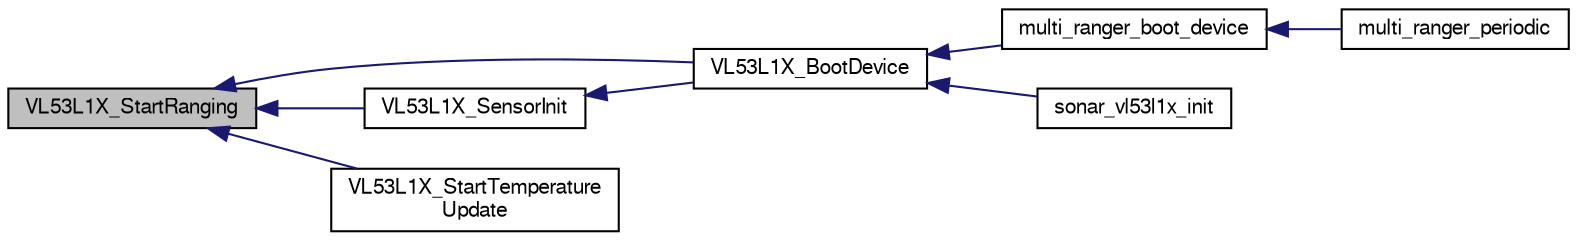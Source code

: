 digraph "VL53L1X_StartRanging"
{
  edge [fontname="FreeSans",fontsize="10",labelfontname="FreeSans",labelfontsize="10"];
  node [fontname="FreeSans",fontsize="10",shape=record];
  rankdir="LR";
  Node1 [label="VL53L1X_StartRanging",height=0.2,width=0.4,color="black", fillcolor="grey75", style="filled", fontcolor="black"];
  Node1 -> Node2 [dir="back",color="midnightblue",fontsize="10",style="solid",fontname="FreeSans"];
  Node2 [label="VL53L1X_BootDevice",height=0.2,width=0.4,color="black", fillcolor="white", style="filled",URL="$vl53l1x__api_8h.html#a4f5f0ac3cdbbcbc565f0babde7db4588",tooltip="Implement boot sequence of VL53L1 device as described in documentation See VL53L1X_SetTimingBudgetInM..."];
  Node2 -> Node3 [dir="back",color="midnightblue",fontsize="10",style="solid",fontname="FreeSans"];
  Node3 [label="multi_ranger_boot_device",height=0.2,width=0.4,color="black", fillcolor="white", style="filled",URL="$cf__deck__multi__ranger_8c.html#a63ef1a1fb2184ea792b37e6982099348",tooltip="Boot a device. "];
  Node3 -> Node4 [dir="back",color="midnightblue",fontsize="10",style="solid",fontname="FreeSans"];
  Node4 [label="multi_ranger_periodic",height=0.2,width=0.4,color="black", fillcolor="white", style="filled",URL="$cf__deck__multi__ranger_8h.html#ab23c504c8c7175c03a791e85d8c721a6",tooltip="Module periodic function. "];
  Node2 -> Node5 [dir="back",color="midnightblue",fontsize="10",style="solid",fontname="FreeSans"];
  Node5 [label="sonar_vl53l1x_init",height=0.2,width=0.4,color="black", fillcolor="white", style="filled",URL="$sonar__vl53l1x_8h.html#af22954043e5570ba94680eec7b483fa0"];
  Node1 -> Node6 [dir="back",color="midnightblue",fontsize="10",style="solid",fontname="FreeSans"];
  Node6 [label="VL53L1X_SensorInit",height=0.2,width=0.4,color="black", fillcolor="white", style="filled",URL="$vl53l1x__api_8h.html#a09f0e0407aa544559216b42f6745d5fa",tooltip="This function loads the 135 bytes default values to initialize the sensor. "];
  Node6 -> Node2 [dir="back",color="midnightblue",fontsize="10",style="solid",fontname="FreeSans"];
  Node1 -> Node7 [dir="back",color="midnightblue",fontsize="10",style="solid",fontname="FreeSans"];
  Node7 [label="VL53L1X_StartTemperature\lUpdate",height=0.2,width=0.4,color="black", fillcolor="white", style="filled",URL="$vl53l1x__api_8h.html#afa096166165ff67887c9fd9f9dbdd691",tooltip="This function performs the temperature calibration. "];
}
